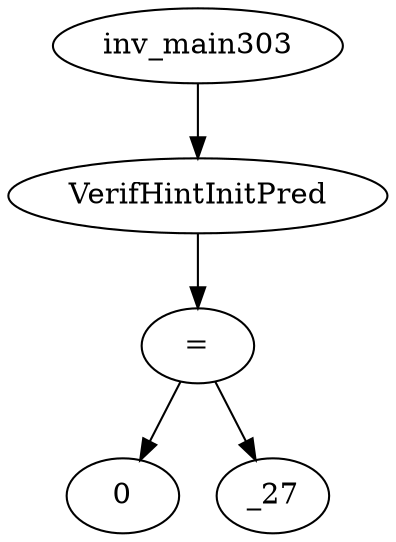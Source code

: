 digraph dag {
0 [label="inv_main303"];
1 [label="VerifHintInitPred"];
2 [label="="];
3 [label="0"];
4 [label="_27"];
0->1
1->2
2->4
2 -> 3
}
